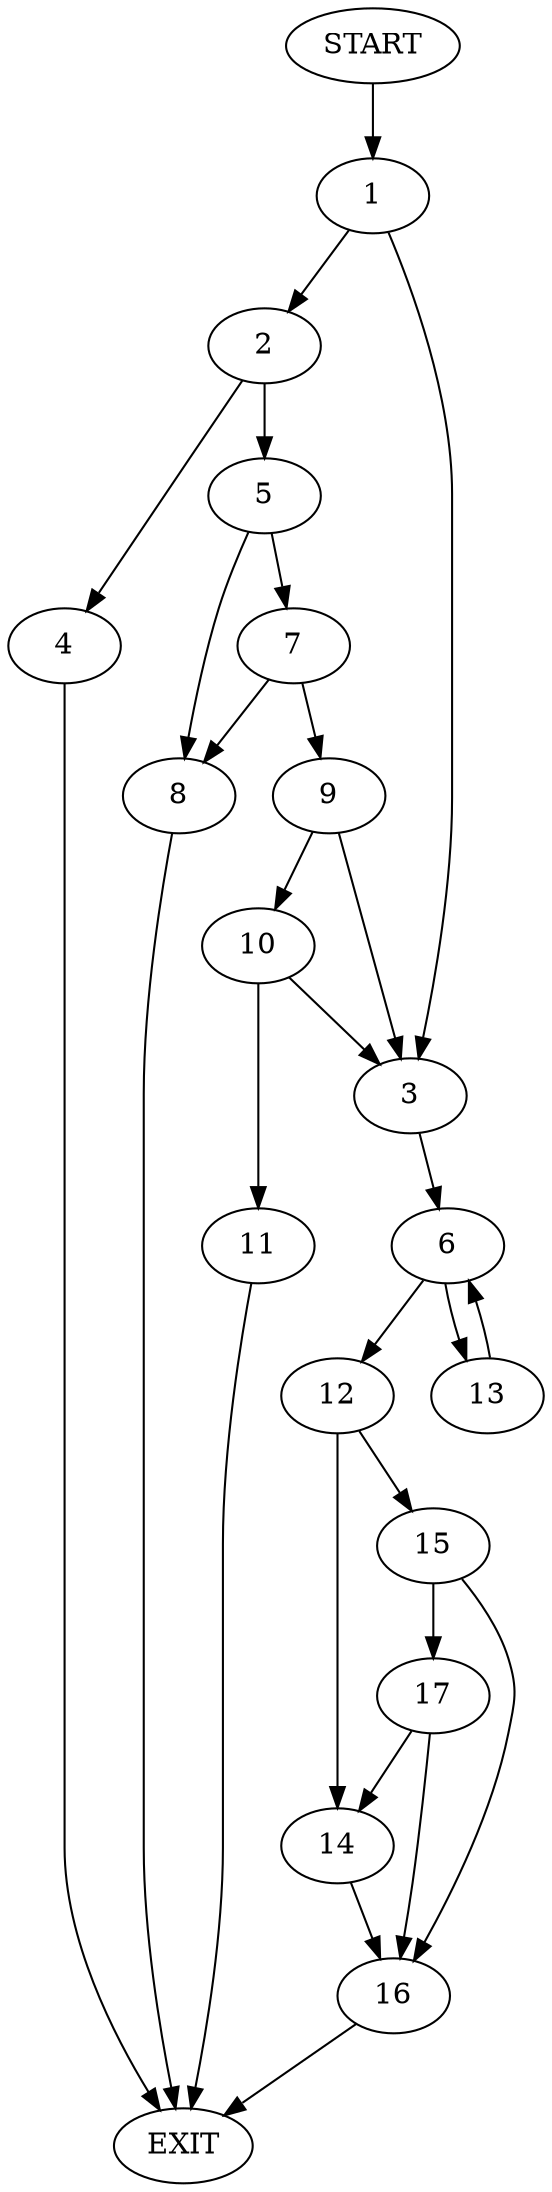 digraph {
0 [label="START"]
18 [label="EXIT"]
0 -> 1
1 -> 2
1 -> 3
2 -> 4
2 -> 5
3 -> 6
4 -> 18
5 -> 7
5 -> 8
8 -> 18
7 -> 9
7 -> 8
9 -> 10
9 -> 3
10 -> 11
10 -> 3
11 -> 18
6 -> 12
6 -> 13
12 -> 14
12 -> 15
13 -> 6
14 -> 16
15 -> 16
15 -> 17
16 -> 18
17 -> 14
17 -> 16
}
